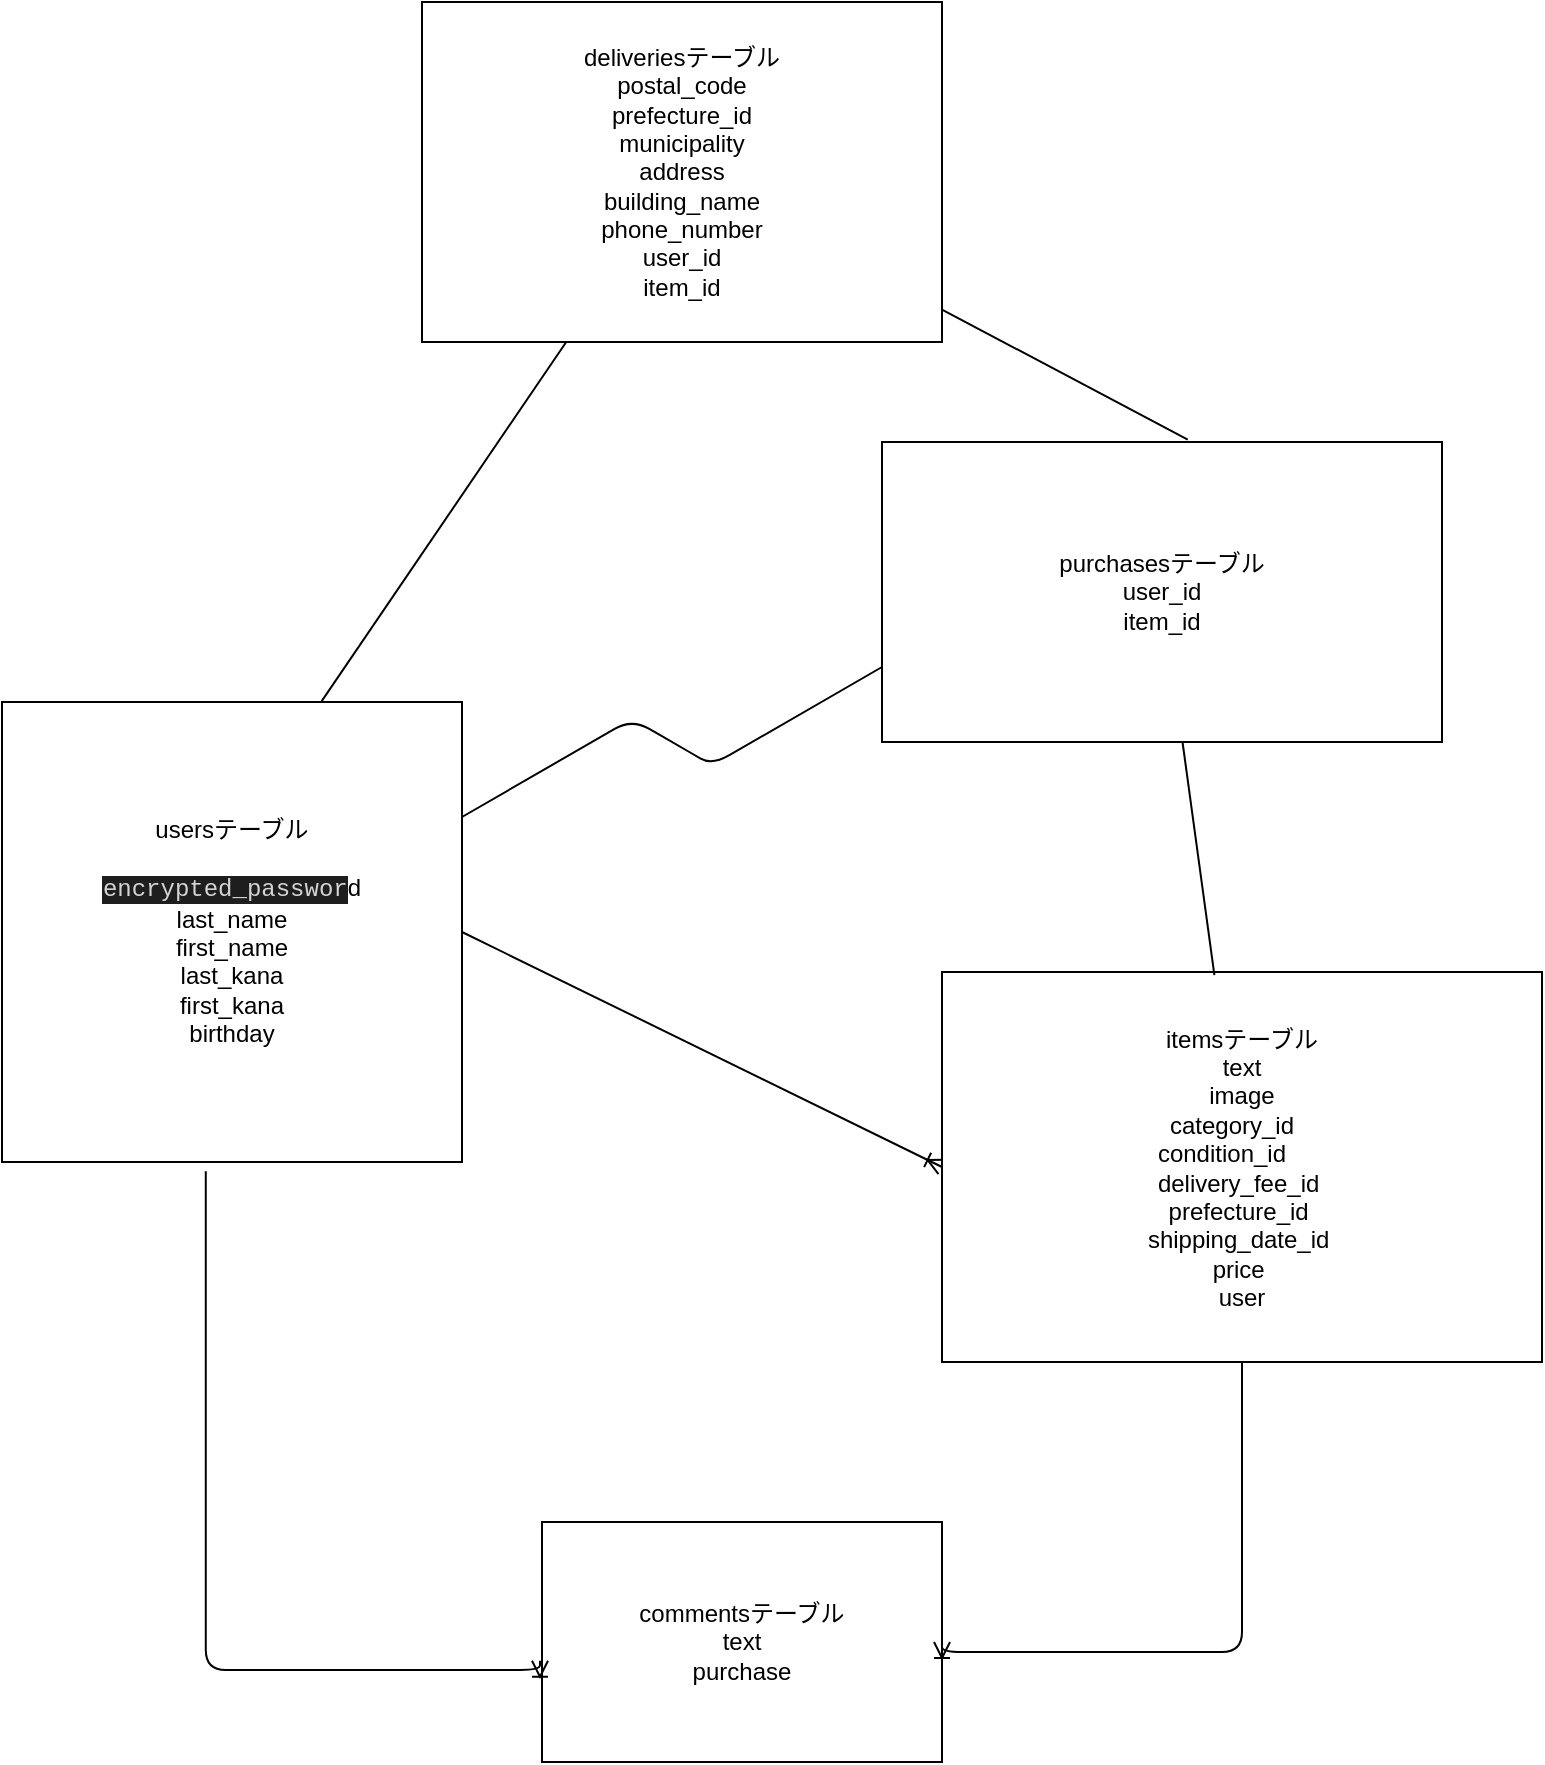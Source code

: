 <mxfile version="13.6.5">
    <diagram id="vnmta6ak9FAdjglWnhLb" name="ページ1">
        <mxGraphModel dx="2276" dy="1123" grid="1" gridSize="10" guides="1" tooltips="1" connect="1" arrows="1" fold="1" page="1" pageScale="1" pageWidth="827" pageHeight="1169" math="0" shadow="0">
            <root>
                <mxCell id="0"/>
                <mxCell id="1" parent="0"/>
                <mxCell id="51" style="edgeStyle=none;rounded=0;orthogonalLoop=1;jettySize=auto;html=1;exitX=1;exitY=0.5;exitDx=0;exitDy=0;entryX=0;entryY=0.5;entryDx=0;entryDy=0;endArrow=ERoneToMany;endFill=0;strokeWidth=1;" edge="1" parent="1" source="2" target="3">
                    <mxGeometry relative="1" as="geometry"/>
                </mxCell>
                <mxCell id="2" value="usersテーブル&lt;br&gt;&lt;br&gt;&lt;span style=&quot;background-color: rgb(30 , 30 , 30) ; color: rgb(212 , 212 , 212) ; font-family: &amp;#34;menlo&amp;#34; , &amp;#34;monaco&amp;#34; , &amp;#34;courier new&amp;#34; , monospace&quot;&gt;encrypted_passwor&lt;/span&gt;d&lt;br&gt;last_name&lt;br&gt;first_name&lt;br&gt;last_kana&lt;br&gt;first_kana&lt;br&gt;birthday" style="whiteSpace=wrap;html=1;" vertex="1" parent="1">
                    <mxGeometry x="-810" y="480" width="230" height="230" as="geometry"/>
                </mxCell>
                <mxCell id="3" value="itemsテーブル&lt;br&gt;text&lt;br&gt;image&lt;br&gt;&lt;div&gt;category_id&amp;nbsp; &amp;nbsp;&lt;/div&gt;&lt;div&gt;condition_id&amp;nbsp; &amp;nbsp; &amp;nbsp;&amp;nbsp;&lt;/div&gt;&lt;div&gt;delivery_fee_id&amp;nbsp;&lt;/div&gt;&lt;div&gt;prefecture_id&amp;nbsp;&lt;/div&gt;&lt;div&gt;shipping_date_id&amp;nbsp;&lt;/div&gt;&lt;div&gt;price&amp;nbsp;&lt;/div&gt;&lt;div&gt;user&lt;/div&gt;" style="whiteSpace=wrap;html=1;" vertex="1" parent="1">
                    <mxGeometry x="-340" y="615" width="300" height="195" as="geometry"/>
                </mxCell>
                <mxCell id="29" value="commentsテーブル&lt;br&gt;text&lt;br&gt;purchase" style="whiteSpace=wrap;html=1;" vertex="1" parent="1">
                    <mxGeometry x="-540" y="890" width="200" height="120" as="geometry"/>
                </mxCell>
                <mxCell id="52" value="" style="edgeStyle=segmentEdgeStyle;endArrow=ERoneToMany;html=1;strokeWidth=1;exitX=0.5;exitY=1;exitDx=0;exitDy=0;entryX=1;entryY=0.5;entryDx=0;entryDy=0;endFill=0;" edge="1" parent="1" source="3" target="29">
                    <mxGeometry width="50" height="50" relative="1" as="geometry">
                        <mxPoint x="-300" y="815" as="sourcePoint"/>
                        <mxPoint x="-250" y="1005" as="targetPoint"/>
                        <Array as="points">
                            <mxPoint x="-240" y="955"/>
                            <mxPoint x="-330" y="955"/>
                        </Array>
                    </mxGeometry>
                </mxCell>
                <mxCell id="53" value="" style="edgeStyle=elbowEdgeStyle;elbow=vertical;endArrow=ERoneToMany;html=1;strokeWidth=1;entryX=-0.005;entryY=0.578;entryDx=0;entryDy=0;entryPerimeter=0;exitX=0.443;exitY=1.02;exitDx=0;exitDy=0;exitPerimeter=0;endFill=0;" edge="1" parent="1" source="2" target="29">
                    <mxGeometry width="50" height="50" relative="1" as="geometry">
                        <mxPoint x="-570" y="945" as="sourcePoint"/>
                        <mxPoint x="-520" y="895" as="targetPoint"/>
                        <Array as="points">
                            <mxPoint x="-590" y="964"/>
                        </Array>
                    </mxGeometry>
                </mxCell>
                <mxCell id="57" style="edgeStyle=none;rounded=0;orthogonalLoop=1;jettySize=auto;html=1;entryX=0.454;entryY=0.008;entryDx=0;entryDy=0;entryPerimeter=0;endArrow=none;endFill=0;strokeWidth=1;" edge="1" parent="1" source="54" target="3">
                    <mxGeometry relative="1" as="geometry"/>
                </mxCell>
                <mxCell id="54" value="purchasesテーブル&lt;br&gt;user_id&lt;br&gt;item_id" style="rounded=0;whiteSpace=wrap;html=1;" vertex="1" parent="1">
                    <mxGeometry x="-370" y="350" width="280" height="150" as="geometry"/>
                </mxCell>
                <mxCell id="64" value="" style="edgeStyle=isometricEdgeStyle;endArrow=none;html=1;strokeWidth=1;exitX=1;exitY=0.25;exitDx=0;exitDy=0;entryX=0;entryY=0.75;entryDx=0;entryDy=0;" edge="1" parent="1" source="2" target="54">
                    <mxGeometry width="50" height="100" relative="1" as="geometry">
                        <mxPoint x="-510" y="640" as="sourcePoint"/>
                        <mxPoint x="-460" y="540" as="targetPoint"/>
                    </mxGeometry>
                </mxCell>
                <mxCell id="68" style="edgeStyle=none;rounded=0;orthogonalLoop=1;jettySize=auto;html=1;entryX=0.546;entryY=-0.008;entryDx=0;entryDy=0;entryPerimeter=0;endArrow=none;endFill=0;strokeWidth=1;" edge="1" parent="1" source="65" target="54">
                    <mxGeometry relative="1" as="geometry"/>
                </mxCell>
                <mxCell id="69" style="edgeStyle=none;rounded=0;orthogonalLoop=1;jettySize=auto;html=1;entryX=0.695;entryY=-0.002;entryDx=0;entryDy=0;entryPerimeter=0;endArrow=none;endFill=0;strokeWidth=1;" edge="1" parent="1" source="65" target="2">
                    <mxGeometry relative="1" as="geometry"/>
                </mxCell>
                <mxCell id="65" value="&lt;span&gt;deliveriesテーブル&lt;br&gt;postal_code&lt;/span&gt;&lt;br&gt;&lt;span&gt;prefecture_id&lt;/span&gt;&lt;br&gt;&lt;span&gt;municipality&lt;/span&gt;&lt;br&gt;&lt;span&gt;address&lt;/span&gt;&lt;br&gt;&lt;span&gt;building_name&lt;/span&gt;&lt;br&gt;&lt;span&gt;phone_number&lt;br&gt;user_id&lt;br&gt;item_id&lt;br&gt;&lt;/span&gt;" style="rounded=0;whiteSpace=wrap;html=1;" vertex="1" parent="1">
                    <mxGeometry x="-600" y="130" width="260" height="170" as="geometry"/>
                </mxCell>
            </root>
        </mxGraphModel>
    </diagram>
</mxfile>